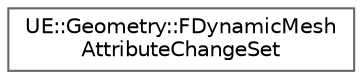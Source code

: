 digraph "Graphical Class Hierarchy"
{
 // INTERACTIVE_SVG=YES
 // LATEX_PDF_SIZE
  bgcolor="transparent";
  edge [fontname=Helvetica,fontsize=10,labelfontname=Helvetica,labelfontsize=10];
  node [fontname=Helvetica,fontsize=10,shape=box,height=0.2,width=0.4];
  rankdir="LR";
  Node0 [id="Node000000",label="UE::Geometry::FDynamicMesh\lAttributeChangeSet",height=0.2,width=0.4,color="grey40", fillcolor="white", style="filled",URL="$d1/dfe/classUE_1_1Geometry_1_1FDynamicMeshAttributeChangeSet.html",tooltip="FDynamicMeshAttributeChangeSet stores a set of UV and Normal changes for a FDynamicMesh3."];
}
